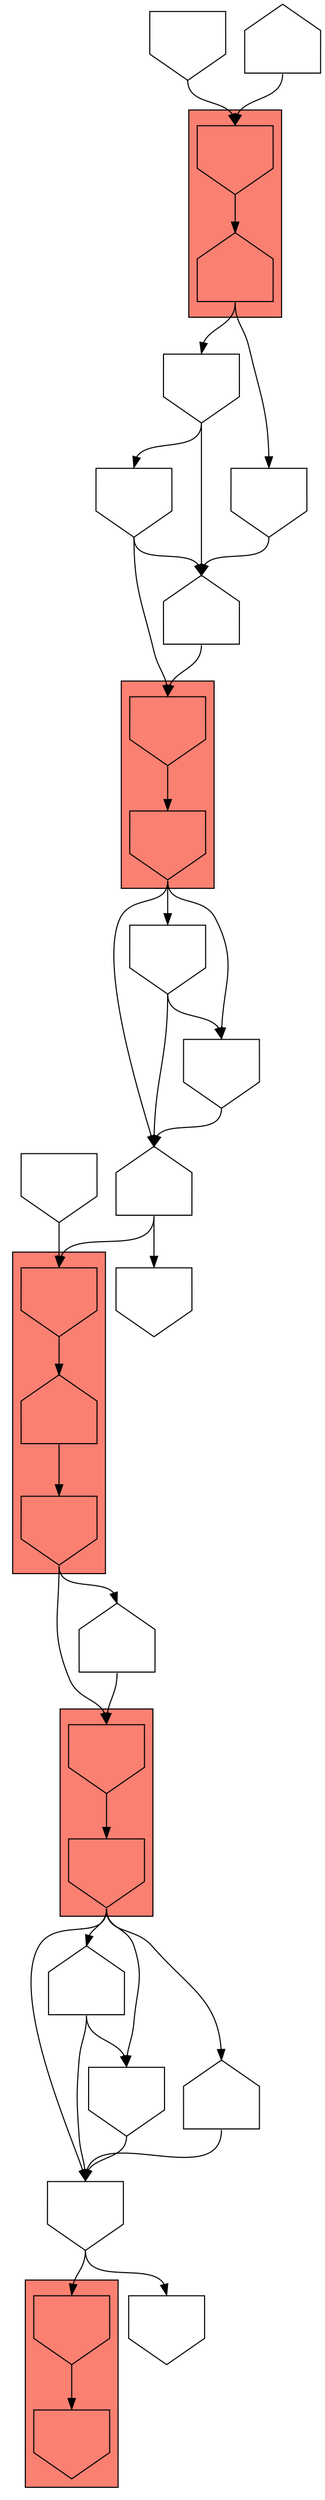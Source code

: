 digraph asm {
	edge [headport=n,tailport=s];
subgraph cluster_C1729_6177 {
	1729 [label="",height=1,width=1,shape=invhouse];
	6177 [label="",height=1,width=1,shape=invhouse];
	style=filled;
	fillcolor=salmon;
}
subgraph cluster_C2545_5256_5573 {
	2545 [label="",height=1,width=1,shape=invhouse];
	5256 [label="",height=1,width=1,shape=house];
	5573 [label="",height=1,width=1,shape=invhouse];
	style=filled;
	fillcolor=salmon;
}
subgraph cluster_C8483_3063 {
	8483 [label="",height=1,width=1,shape=invhouse];
	3063 [label="",height=1,width=1,shape=invhouse];
	style=filled;
	fillcolor=salmon;
}
subgraph cluster_C9121_14609 {
	9121 [label="",height=1,width=1,shape=invhouse];
	14609 [label="",height=1,width=1,shape=invhouse];
	style=filled;
	fillcolor=salmon;
}
subgraph cluster_C1339_14320 {
	1339 [label="",height=1,width=1,shape=invhouse];
	14320 [label="",height=1,width=1,shape=house];
	style=filled;
	fillcolor=salmon;
}
	2753 [label="",height=1,width=1,shape=house];
	10136 [label="",height=1,width=1,shape=invhouse];
	8596 [label="",height=1,width=1,shape=invhouse];
	15819 [label="",height=1,width=1,shape=house];
	18827 [label="",height=1,width=1,shape=invhouse];
	18471 [label="",height=1,width=1,shape=house];
	18156 [label="",height=1,width=1,shape=house];
	18322 [label="",height=1,width=1,shape=invhouse];
	18274 [label="",height=1,width=1,shape=invhouse];
	12240 [label="",height=1,width=1,shape=invhouse];
	17483 [label="",height=1,width=1,shape=invhouse];
	10638 [label="",height=1,width=1,shape=house];
	11621 [label="",height=1,width=1,shape=invhouse];
	17356 [label="",height=1,width=1,shape=invhouse];
	13294 [label="",height=1,width=1,shape=invhouse];
	18204 [label="",height=1,width=1,shape=invhouse];
	18270 [label="",height=1,width=1,shape=house];
	1729 -> 6177
	6177 -> 2753
	6177 -> 12240
	6177 -> 17483
	2753 -> 2545
	2753 -> 18274
	2545 -> 5256
	5256 -> 5573
	5573 -> 8483
	5573 -> 18156
	8483 -> 3063
	3063 -> 10136
	3063 -> 15819
	3063 -> 18471
	3063 -> 18827
	10136 -> 8596
	10136 -> 9121
	9121 -> 14609
	15819 -> 10136
	15819 -> 18827
	18827 -> 10136
	18471 -> 10136
	18156 -> 8483
	18322 -> 2545
	12240 -> 2753
	12240 -> 17483
	17483 -> 2753
	10638 -> 1729
	11621 -> 10638
	11621 -> 17356
	17356 -> 1729
	17356 -> 10638
	14320 -> 11621
	14320 -> 13294
	13294 -> 10638
	1339 -> 14320
	18204 -> 1339
	18270 -> 1339
}